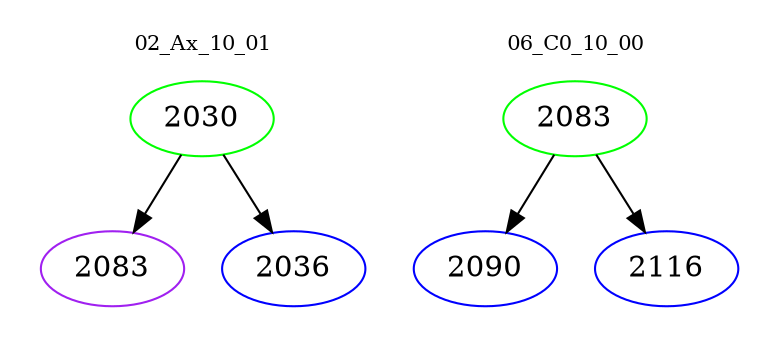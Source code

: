 digraph{
subgraph cluster_0 {
color = white
label = "02_Ax_10_01";
fontsize=10;
T0_2030 [label="2030", color="green"]
T0_2030 -> T0_2083 [color="black"]
T0_2083 [label="2083", color="purple"]
T0_2030 -> T0_2036 [color="black"]
T0_2036 [label="2036", color="blue"]
}
subgraph cluster_1 {
color = white
label = "06_C0_10_00";
fontsize=10;
T1_2083 [label="2083", color="green"]
T1_2083 -> T1_2090 [color="black"]
T1_2090 [label="2090", color="blue"]
T1_2083 -> T1_2116 [color="black"]
T1_2116 [label="2116", color="blue"]
}
}
